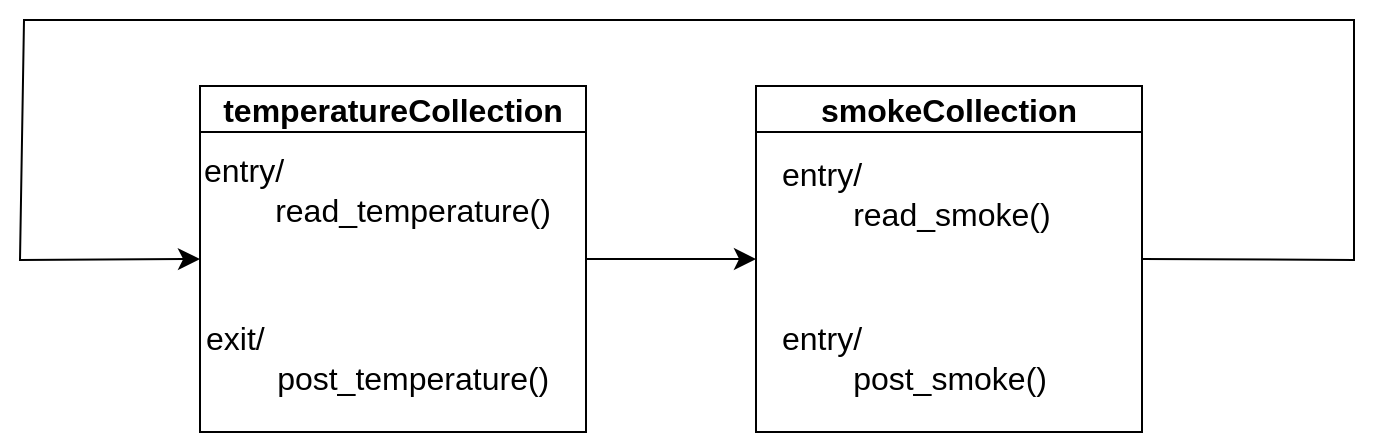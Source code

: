 <mxfile version="23.1.2" type="device">
  <diagram name="Page-1" id="1qRA4Q9A1lc5Fjwj1p8-">
    <mxGraphModel dx="1450" dy="580" grid="0" gridSize="10" guides="1" tooltips="1" connect="1" arrows="1" fold="1" page="0" pageScale="1" pageWidth="850" pageHeight="1100" math="0" shadow="0">
      <root>
        <mxCell id="0" />
        <mxCell id="1" parent="0" />
        <mxCell id="am2ev6UBfPZnWTGNUeBH-9" style="edgeStyle=none;curved=1;rounded=0;orthogonalLoop=1;jettySize=auto;html=1;entryX=0;entryY=0.5;entryDx=0;entryDy=0;fontSize=12;startSize=8;endSize=8;" edge="1" parent="1" source="am2ev6UBfPZnWTGNUeBH-1" target="am2ev6UBfPZnWTGNUeBH-2">
          <mxGeometry relative="1" as="geometry" />
        </mxCell>
        <mxCell id="am2ev6UBfPZnWTGNUeBH-1" value="temperatureCollection" style="swimlane;whiteSpace=wrap;html=1;fontSize=16;" vertex="1" parent="1">
          <mxGeometry x="-105" y="130" width="193" height="173" as="geometry" />
        </mxCell>
        <mxCell id="am2ev6UBfPZnWTGNUeBH-4" value="&lt;div align=&quot;left&quot;&gt;entry/&lt;br&gt;&lt;span style=&quot;white-space: pre;&quot;&gt;&#x9;&lt;/span&gt;read_temperature()&lt;/div&gt;" style="text;html=1;align=left;verticalAlign=middle;resizable=0;points=[];autosize=1;strokeColor=none;fillColor=none;fontSize=16;" vertex="1" parent="am2ev6UBfPZnWTGNUeBH-1">
          <mxGeometry y="27" width="192" height="50" as="geometry" />
        </mxCell>
        <mxCell id="am2ev6UBfPZnWTGNUeBH-7" value="&lt;div align=&quot;left&quot;&gt;exit/&lt;br&gt;&lt;span style=&quot;white-space: pre;&quot;&gt;&#x9;post_temperature&lt;/span&gt;()&lt;/div&gt;" style="text;html=1;align=left;verticalAlign=middle;resizable=0;points=[];autosize=1;strokeColor=none;fillColor=none;fontSize=16;" vertex="1" parent="am2ev6UBfPZnWTGNUeBH-1">
          <mxGeometry x="1" y="111" width="190" height="50" as="geometry" />
        </mxCell>
        <mxCell id="am2ev6UBfPZnWTGNUeBH-12" style="edgeStyle=none;curved=0;rounded=0;orthogonalLoop=1;jettySize=auto;html=1;exitX=1;exitY=0.5;exitDx=0;exitDy=0;fontSize=12;startSize=8;endSize=8;entryX=0;entryY=0.5;entryDx=0;entryDy=0;" edge="1" parent="1" source="am2ev6UBfPZnWTGNUeBH-2" target="am2ev6UBfPZnWTGNUeBH-1">
          <mxGeometry relative="1" as="geometry">
            <mxPoint x="364" y="227.5" as="sourcePoint" />
            <mxPoint x="-131" y="195" as="targetPoint" />
            <Array as="points">
              <mxPoint x="472" y="217" />
              <mxPoint x="472" y="97" />
              <mxPoint x="-193" y="97" />
              <mxPoint x="-195" y="217" />
            </Array>
          </mxGeometry>
        </mxCell>
        <mxCell id="am2ev6UBfPZnWTGNUeBH-2" value="smokeCollection" style="swimlane;whiteSpace=wrap;html=1;fontSize=16;startSize=23;" vertex="1" parent="1">
          <mxGeometry x="173" y="130" width="193" height="173" as="geometry" />
        </mxCell>
        <mxCell id="am2ev6UBfPZnWTGNUeBH-6" value="&lt;div align=&quot;left&quot;&gt;entry/&lt;br&gt;&lt;span style=&quot;white-space: pre;&quot;&gt;&#x9;read_smoke&lt;/span&gt;()&lt;/div&gt;" style="text;html=1;align=left;verticalAlign=middle;resizable=0;points=[];autosize=1;strokeColor=none;fillColor=none;fontSize=16;" vertex="1" parent="am2ev6UBfPZnWTGNUeBH-2">
          <mxGeometry x="11" y="29" width="152" height="50" as="geometry" />
        </mxCell>
        <mxCell id="am2ev6UBfPZnWTGNUeBH-8" value="&lt;div align=&quot;left&quot;&gt;entry/&lt;br&gt;&lt;span style=&quot;white-space: pre;&quot;&gt;&#x9;post_smoke&lt;/span&gt;()&lt;/div&gt;" style="text;html=1;align=left;verticalAlign=middle;resizable=0;points=[];autosize=1;strokeColor=none;fillColor=none;fontSize=16;" vertex="1" parent="am2ev6UBfPZnWTGNUeBH-2">
          <mxGeometry x="11" y="111" width="151" height="50" as="geometry" />
        </mxCell>
      </root>
    </mxGraphModel>
  </diagram>
</mxfile>
